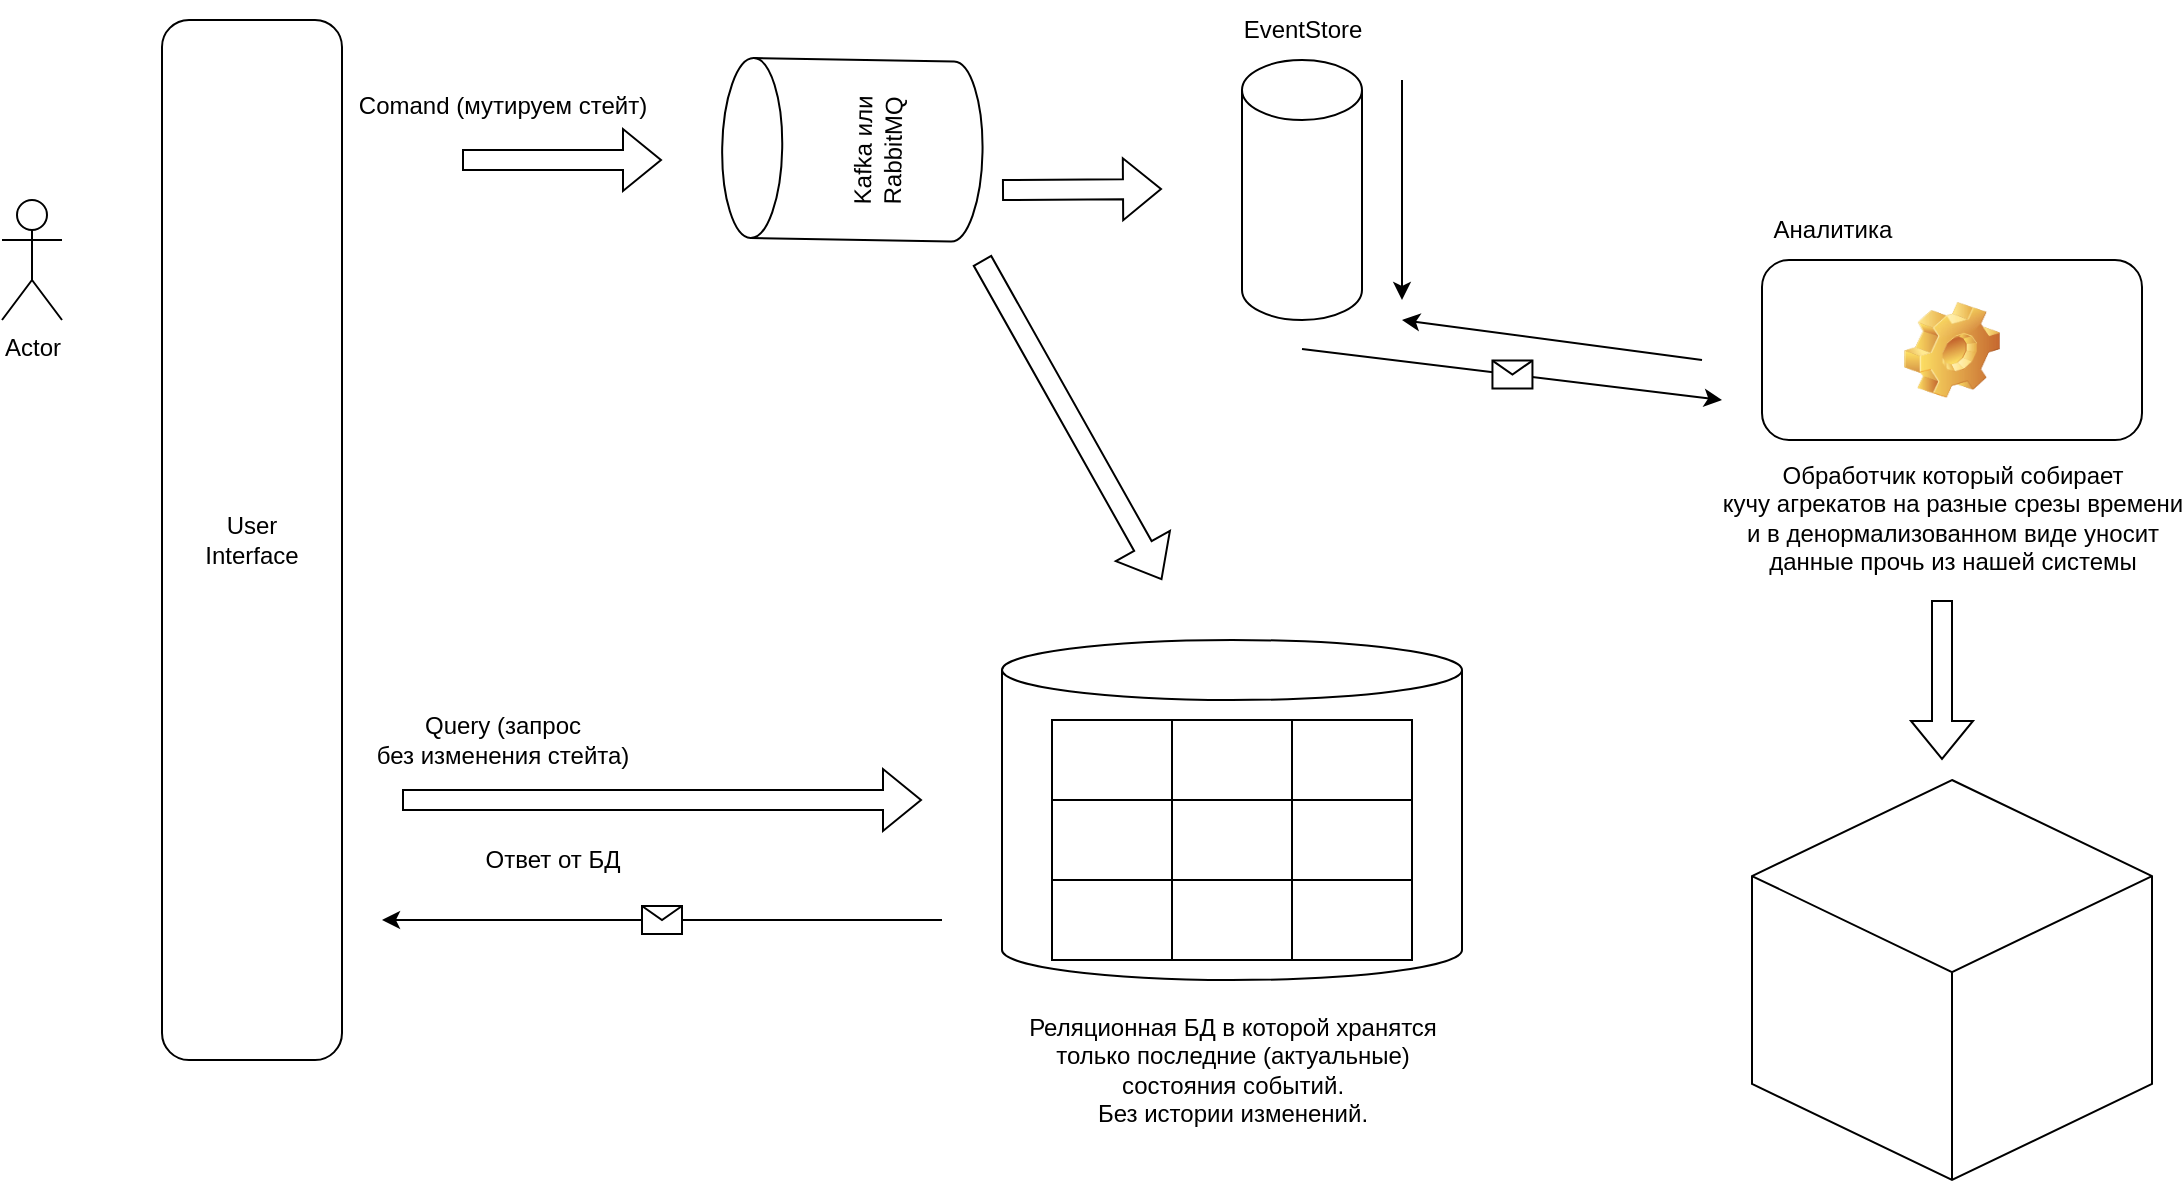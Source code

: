 <mxfile version="21.3.6" type="github">
  <diagram name="Страница 1" id="DplPvfQ9VWn-E5NAMekv">
    <mxGraphModel dx="1228" dy="793" grid="1" gridSize="10" guides="1" tooltips="1" connect="1" arrows="1" fold="1" page="1" pageScale="1" pageWidth="827" pageHeight="1169" math="0" shadow="0">
      <root>
        <mxCell id="0" />
        <mxCell id="1" parent="0" />
        <mxCell id="_8Jod0Z8bahlgc8-tylU-1" value="Actor" style="shape=umlActor;verticalLabelPosition=bottom;verticalAlign=top;html=1;outlineConnect=0;" vertex="1" parent="1">
          <mxGeometry x="40" y="110" width="30" height="60" as="geometry" />
        </mxCell>
        <mxCell id="_8Jod0Z8bahlgc8-tylU-2" value="User&lt;br&gt;Interface" style="rounded=1;whiteSpace=wrap;html=1;" vertex="1" parent="1">
          <mxGeometry x="120" y="20" width="90" height="520" as="geometry" />
        </mxCell>
        <mxCell id="_8Jod0Z8bahlgc8-tylU-3" value="" style="shape=flexArrow;endArrow=classic;html=1;rounded=0;" edge="1" parent="1">
          <mxGeometry width="50" height="50" relative="1" as="geometry">
            <mxPoint x="270" y="90" as="sourcePoint" />
            <mxPoint x="370" y="90" as="targetPoint" />
          </mxGeometry>
        </mxCell>
        <mxCell id="_8Jod0Z8bahlgc8-tylU-4" value="" style="shape=flexArrow;endArrow=classic;html=1;rounded=0;" edge="1" parent="1">
          <mxGeometry width="50" height="50" relative="1" as="geometry">
            <mxPoint x="240" y="410" as="sourcePoint" />
            <mxPoint x="500" y="410" as="targetPoint" />
          </mxGeometry>
        </mxCell>
        <mxCell id="_8Jod0Z8bahlgc8-tylU-5" value="Comand (мутируем стейт)" style="text;html=1;align=center;verticalAlign=middle;resizable=0;points=[];autosize=1;strokeColor=none;fillColor=none;" vertex="1" parent="1">
          <mxGeometry x="205" y="48" width="170" height="30" as="geometry" />
        </mxCell>
        <mxCell id="_8Jod0Z8bahlgc8-tylU-6" value="Query (запрос &lt;br&gt;без изменения стейта)" style="text;html=1;align=center;verticalAlign=middle;resizable=0;points=[];autosize=1;strokeColor=none;fillColor=none;" vertex="1" parent="1">
          <mxGeometry x="215" y="360" width="150" height="40" as="geometry" />
        </mxCell>
        <mxCell id="_8Jod0Z8bahlgc8-tylU-8" value="" style="shape=cylinder3;whiteSpace=wrap;html=1;boundedLbl=1;backgroundOutline=1;size=15;" vertex="1" parent="1">
          <mxGeometry x="660" y="40" width="60" height="130" as="geometry" />
        </mxCell>
        <mxCell id="_8Jod0Z8bahlgc8-tylU-9" value="" style="endArrow=classic;html=1;rounded=0;" edge="1" parent="1">
          <mxGeometry width="50" height="50" relative="1" as="geometry">
            <mxPoint x="740" y="50" as="sourcePoint" />
            <mxPoint x="740" y="160" as="targetPoint" />
          </mxGeometry>
        </mxCell>
        <mxCell id="_8Jod0Z8bahlgc8-tylU-10" value="EventStore" style="text;html=1;align=center;verticalAlign=middle;resizable=0;points=[];autosize=1;strokeColor=none;fillColor=none;" vertex="1" parent="1">
          <mxGeometry x="650" y="10" width="80" height="30" as="geometry" />
        </mxCell>
        <mxCell id="_8Jod0Z8bahlgc8-tylU-11" value="Kafka или RabbitMQ" style="shape=cylinder3;whiteSpace=wrap;html=1;boundedLbl=1;backgroundOutline=1;size=15;rotation=-89;" vertex="1" parent="1">
          <mxGeometry x="420.18" y="19.82" width="90" height="130.17" as="geometry" />
        </mxCell>
        <mxCell id="_8Jod0Z8bahlgc8-tylU-13" value="" style="shape=flexArrow;endArrow=classic;html=1;rounded=0;" edge="1" parent="1">
          <mxGeometry width="50" height="50" relative="1" as="geometry">
            <mxPoint x="540" y="105" as="sourcePoint" />
            <mxPoint x="620" y="104.5" as="targetPoint" />
          </mxGeometry>
        </mxCell>
        <mxCell id="_8Jod0Z8bahlgc8-tylU-15" value="" style="shape=cylinder3;whiteSpace=wrap;html=1;boundedLbl=1;backgroundOutline=1;size=15;" vertex="1" parent="1">
          <mxGeometry x="540" y="330" width="230" height="170" as="geometry" />
        </mxCell>
        <mxCell id="_8Jod0Z8bahlgc8-tylU-16" value="" style="shape=table;startSize=0;container=1;collapsible=0;childLayout=tableLayout;fontSize=16;" vertex="1" parent="1">
          <mxGeometry x="565" y="370" width="180" height="120" as="geometry" />
        </mxCell>
        <mxCell id="_8Jod0Z8bahlgc8-tylU-17" value="" style="shape=tableRow;horizontal=0;startSize=0;swimlaneHead=0;swimlaneBody=0;strokeColor=inherit;top=0;left=0;bottom=0;right=0;collapsible=0;dropTarget=0;fillColor=none;points=[[0,0.5],[1,0.5]];portConstraint=eastwest;fontSize=16;" vertex="1" parent="_8Jod0Z8bahlgc8-tylU-16">
          <mxGeometry width="180" height="40" as="geometry" />
        </mxCell>
        <mxCell id="_8Jod0Z8bahlgc8-tylU-18" value="" style="shape=partialRectangle;html=1;whiteSpace=wrap;connectable=0;strokeColor=inherit;overflow=hidden;fillColor=none;top=0;left=0;bottom=0;right=0;pointerEvents=1;fontSize=16;" vertex="1" parent="_8Jod0Z8bahlgc8-tylU-17">
          <mxGeometry width="60" height="40" as="geometry">
            <mxRectangle width="60" height="40" as="alternateBounds" />
          </mxGeometry>
        </mxCell>
        <mxCell id="_8Jod0Z8bahlgc8-tylU-19" value="" style="shape=partialRectangle;html=1;whiteSpace=wrap;connectable=0;strokeColor=inherit;overflow=hidden;fillColor=none;top=0;left=0;bottom=0;right=0;pointerEvents=1;fontSize=16;" vertex="1" parent="_8Jod0Z8bahlgc8-tylU-17">
          <mxGeometry x="60" width="60" height="40" as="geometry">
            <mxRectangle width="60" height="40" as="alternateBounds" />
          </mxGeometry>
        </mxCell>
        <mxCell id="_8Jod0Z8bahlgc8-tylU-20" value="" style="shape=partialRectangle;html=1;whiteSpace=wrap;connectable=0;strokeColor=inherit;overflow=hidden;fillColor=none;top=0;left=0;bottom=0;right=0;pointerEvents=1;fontSize=16;" vertex="1" parent="_8Jod0Z8bahlgc8-tylU-17">
          <mxGeometry x="120" width="60" height="40" as="geometry">
            <mxRectangle width="60" height="40" as="alternateBounds" />
          </mxGeometry>
        </mxCell>
        <mxCell id="_8Jod0Z8bahlgc8-tylU-21" value="" style="shape=tableRow;horizontal=0;startSize=0;swimlaneHead=0;swimlaneBody=0;strokeColor=inherit;top=0;left=0;bottom=0;right=0;collapsible=0;dropTarget=0;fillColor=none;points=[[0,0.5],[1,0.5]];portConstraint=eastwest;fontSize=16;" vertex="1" parent="_8Jod0Z8bahlgc8-tylU-16">
          <mxGeometry y="40" width="180" height="40" as="geometry" />
        </mxCell>
        <mxCell id="_8Jod0Z8bahlgc8-tylU-22" value="" style="shape=partialRectangle;html=1;whiteSpace=wrap;connectable=0;strokeColor=inherit;overflow=hidden;fillColor=none;top=0;left=0;bottom=0;right=0;pointerEvents=1;fontSize=16;" vertex="1" parent="_8Jod0Z8bahlgc8-tylU-21">
          <mxGeometry width="60" height="40" as="geometry">
            <mxRectangle width="60" height="40" as="alternateBounds" />
          </mxGeometry>
        </mxCell>
        <mxCell id="_8Jod0Z8bahlgc8-tylU-23" value="" style="shape=partialRectangle;html=1;whiteSpace=wrap;connectable=0;strokeColor=inherit;overflow=hidden;fillColor=none;top=0;left=0;bottom=0;right=0;pointerEvents=1;fontSize=16;" vertex="1" parent="_8Jod0Z8bahlgc8-tylU-21">
          <mxGeometry x="60" width="60" height="40" as="geometry">
            <mxRectangle width="60" height="40" as="alternateBounds" />
          </mxGeometry>
        </mxCell>
        <mxCell id="_8Jod0Z8bahlgc8-tylU-24" value="" style="shape=partialRectangle;html=1;whiteSpace=wrap;connectable=0;strokeColor=inherit;overflow=hidden;fillColor=none;top=0;left=0;bottom=0;right=0;pointerEvents=1;fontSize=16;" vertex="1" parent="_8Jod0Z8bahlgc8-tylU-21">
          <mxGeometry x="120" width="60" height="40" as="geometry">
            <mxRectangle width="60" height="40" as="alternateBounds" />
          </mxGeometry>
        </mxCell>
        <mxCell id="_8Jod0Z8bahlgc8-tylU-25" value="" style="shape=tableRow;horizontal=0;startSize=0;swimlaneHead=0;swimlaneBody=0;strokeColor=inherit;top=0;left=0;bottom=0;right=0;collapsible=0;dropTarget=0;fillColor=none;points=[[0,0.5],[1,0.5]];portConstraint=eastwest;fontSize=16;" vertex="1" parent="_8Jod0Z8bahlgc8-tylU-16">
          <mxGeometry y="80" width="180" height="40" as="geometry" />
        </mxCell>
        <mxCell id="_8Jod0Z8bahlgc8-tylU-26" value="" style="shape=partialRectangle;html=1;whiteSpace=wrap;connectable=0;strokeColor=inherit;overflow=hidden;fillColor=none;top=0;left=0;bottom=0;right=0;pointerEvents=1;fontSize=16;" vertex="1" parent="_8Jod0Z8bahlgc8-tylU-25">
          <mxGeometry width="60" height="40" as="geometry">
            <mxRectangle width="60" height="40" as="alternateBounds" />
          </mxGeometry>
        </mxCell>
        <mxCell id="_8Jod0Z8bahlgc8-tylU-27" value="" style="shape=partialRectangle;html=1;whiteSpace=wrap;connectable=0;strokeColor=inherit;overflow=hidden;fillColor=none;top=0;left=0;bottom=0;right=0;pointerEvents=1;fontSize=16;" vertex="1" parent="_8Jod0Z8bahlgc8-tylU-25">
          <mxGeometry x="60" width="60" height="40" as="geometry">
            <mxRectangle width="60" height="40" as="alternateBounds" />
          </mxGeometry>
        </mxCell>
        <mxCell id="_8Jod0Z8bahlgc8-tylU-28" value="" style="shape=partialRectangle;html=1;whiteSpace=wrap;connectable=0;strokeColor=inherit;overflow=hidden;fillColor=none;top=0;left=0;bottom=0;right=0;pointerEvents=1;fontSize=16;" vertex="1" parent="_8Jod0Z8bahlgc8-tylU-25">
          <mxGeometry x="120" width="60" height="40" as="geometry">
            <mxRectangle width="60" height="40" as="alternateBounds" />
          </mxGeometry>
        </mxCell>
        <mxCell id="_8Jod0Z8bahlgc8-tylU-29" value="" style="shape=flexArrow;endArrow=classic;html=1;rounded=0;" edge="1" parent="1">
          <mxGeometry width="50" height="50" relative="1" as="geometry">
            <mxPoint x="530" y="140" as="sourcePoint" />
            <mxPoint x="620" y="300" as="targetPoint" />
          </mxGeometry>
        </mxCell>
        <mxCell id="_8Jod0Z8bahlgc8-tylU-33" value="Ответ от БД" style="text;html=1;align=center;verticalAlign=middle;resizable=0;points=[];autosize=1;strokeColor=none;fillColor=none;" vertex="1" parent="1">
          <mxGeometry x="270" y="425" width="90" height="30" as="geometry" />
        </mxCell>
        <mxCell id="_8Jod0Z8bahlgc8-tylU-34" value="Обработчик который собирает&lt;br&gt;кучу агрекатов на разные срезы времени&lt;br&gt;и в денормализованном виде уносит&lt;br&gt;данные прочь из нашей системы" style="icon;html=1;image=img/clipart/Gear_128x128.png" vertex="1" parent="1">
          <mxGeometry x="920" y="140" width="190" height="90" as="geometry" />
        </mxCell>
        <mxCell id="_8Jod0Z8bahlgc8-tylU-35" value="" style="endArrow=classic;html=1;rounded=0;" edge="1" parent="1">
          <mxGeometry relative="1" as="geometry">
            <mxPoint x="510" y="470" as="sourcePoint" />
            <mxPoint x="230" y="470" as="targetPoint" />
          </mxGeometry>
        </mxCell>
        <mxCell id="_8Jod0Z8bahlgc8-tylU-36" value="" style="shape=message;html=1;outlineConnect=0;" vertex="1" parent="_8Jod0Z8bahlgc8-tylU-35">
          <mxGeometry width="20" height="14" relative="1" as="geometry">
            <mxPoint x="-10" y="-7" as="offset" />
          </mxGeometry>
        </mxCell>
        <mxCell id="_8Jod0Z8bahlgc8-tylU-37" value="" style="endArrow=classic;html=1;rounded=0;" edge="1" parent="1">
          <mxGeometry relative="1" as="geometry">
            <mxPoint x="690" y="184.5" as="sourcePoint" />
            <mxPoint x="900" y="210" as="targetPoint" />
          </mxGeometry>
        </mxCell>
        <mxCell id="_8Jod0Z8bahlgc8-tylU-38" value="" style="shape=message;html=1;outlineConnect=0;" vertex="1" parent="_8Jod0Z8bahlgc8-tylU-37">
          <mxGeometry width="20" height="14" relative="1" as="geometry">
            <mxPoint x="-10" y="-7" as="offset" />
          </mxGeometry>
        </mxCell>
        <mxCell id="_8Jod0Z8bahlgc8-tylU-39" value="" style="endArrow=classic;html=1;rounded=0;" edge="1" parent="1">
          <mxGeometry width="50" height="50" relative="1" as="geometry">
            <mxPoint x="890" y="190" as="sourcePoint" />
            <mxPoint x="740" y="170" as="targetPoint" />
          </mxGeometry>
        </mxCell>
        <mxCell id="_8Jod0Z8bahlgc8-tylU-40" value="" style="shape=flexArrow;endArrow=classic;html=1;rounded=0;" edge="1" parent="1">
          <mxGeometry width="50" height="50" relative="1" as="geometry">
            <mxPoint x="1010" y="310" as="sourcePoint" />
            <mxPoint x="1010" y="390" as="targetPoint" />
          </mxGeometry>
        </mxCell>
        <mxCell id="_8Jod0Z8bahlgc8-tylU-42" value="" style="html=1;whiteSpace=wrap;shape=isoCube2;backgroundOutline=1;isoAngle=15;" vertex="1" parent="1">
          <mxGeometry x="915" y="400" width="200" height="200" as="geometry" />
        </mxCell>
        <mxCell id="_8Jod0Z8bahlgc8-tylU-43" value="Реляционная БД в которой хранятся &lt;br&gt;только последние (актуальные)&lt;br&gt;состояния событий. &lt;br&gt;Без истории изменений." style="text;html=1;align=center;verticalAlign=middle;resizable=0;points=[];autosize=1;strokeColor=none;fillColor=none;" vertex="1" parent="1">
          <mxGeometry x="540" y="510" width="230" height="70" as="geometry" />
        </mxCell>
        <mxCell id="_8Jod0Z8bahlgc8-tylU-44" value="Аналитика" style="text;html=1;align=center;verticalAlign=middle;resizable=0;points=[];autosize=1;strokeColor=none;fillColor=none;" vertex="1" parent="1">
          <mxGeometry x="915" y="110" width="80" height="30" as="geometry" />
        </mxCell>
      </root>
    </mxGraphModel>
  </diagram>
</mxfile>
